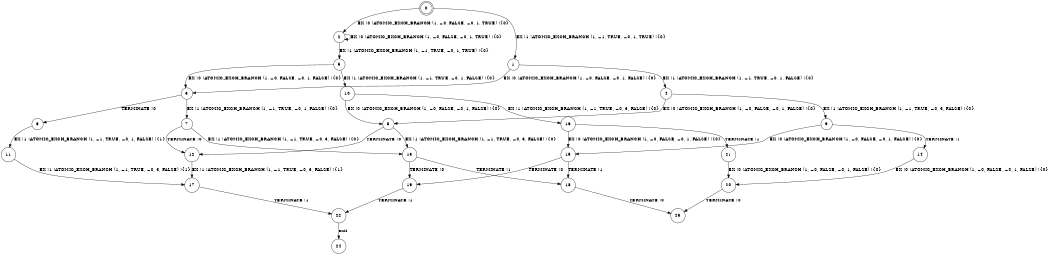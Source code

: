 digraph BCG {
size = "7, 10.5";
center = TRUE;
node [shape = circle];
0 [peripheries = 2];
0 -> 1 [label = "EX !1 !ATOMIC_EXCH_BRANCH (1, +1, TRUE, +0, 1, TRUE) !{0}"];
0 -> 2 [label = "EX !0 !ATOMIC_EXCH_BRANCH (1, +0, FALSE, +0, 1, TRUE) !{0}"];
1 -> 3 [label = "EX !0 !ATOMIC_EXCH_BRANCH (1, +0, FALSE, +0, 1, FALSE) !{0}"];
1 -> 4 [label = "EX !1 !ATOMIC_EXCH_BRANCH (1, +1, TRUE, +0, 1, FALSE) !{0}"];
2 -> 5 [label = "EX !1 !ATOMIC_EXCH_BRANCH (1, +1, TRUE, +0, 1, TRUE) !{0}"];
2 -> 2 [label = "EX !0 !ATOMIC_EXCH_BRANCH (1, +0, FALSE, +0, 1, TRUE) !{0}"];
3 -> 6 [label = "TERMINATE !0"];
3 -> 7 [label = "EX !1 !ATOMIC_EXCH_BRANCH (1, +1, TRUE, +0, 1, FALSE) !{0}"];
4 -> 8 [label = "EX !0 !ATOMIC_EXCH_BRANCH (1, +0, FALSE, +0, 1, FALSE) !{0}"];
4 -> 9 [label = "EX !1 !ATOMIC_EXCH_BRANCH (1, +1, TRUE, +0, 3, FALSE) !{0}"];
5 -> 10 [label = "EX !1 !ATOMIC_EXCH_BRANCH (1, +1, TRUE, +0, 1, FALSE) !{0}"];
5 -> 3 [label = "EX !0 !ATOMIC_EXCH_BRANCH (1, +0, FALSE, +0, 1, FALSE) !{0}"];
6 -> 11 [label = "EX !1 !ATOMIC_EXCH_BRANCH (1, +1, TRUE, +0, 1, FALSE) !{1}"];
7 -> 12 [label = "TERMINATE !0"];
7 -> 13 [label = "EX !1 !ATOMIC_EXCH_BRANCH (1, +1, TRUE, +0, 3, FALSE) !{0}"];
8 -> 12 [label = "TERMINATE !0"];
8 -> 13 [label = "EX !1 !ATOMIC_EXCH_BRANCH (1, +1, TRUE, +0, 3, FALSE) !{0}"];
9 -> 14 [label = "TERMINATE !1"];
9 -> 15 [label = "EX !0 !ATOMIC_EXCH_BRANCH (1, +0, FALSE, +0, 1, FALSE) !{0}"];
10 -> 16 [label = "EX !1 !ATOMIC_EXCH_BRANCH (1, +1, TRUE, +0, 3, FALSE) !{0}"];
10 -> 8 [label = "EX !0 !ATOMIC_EXCH_BRANCH (1, +0, FALSE, +0, 1, FALSE) !{0}"];
11 -> 17 [label = "EX !1 !ATOMIC_EXCH_BRANCH (1, +1, TRUE, +0, 3, FALSE) !{1}"];
12 -> 17 [label = "EX !1 !ATOMIC_EXCH_BRANCH (1, +1, TRUE, +0, 3, FALSE) !{1}"];
13 -> 18 [label = "TERMINATE !1"];
13 -> 19 [label = "TERMINATE !0"];
14 -> 20 [label = "EX !0 !ATOMIC_EXCH_BRANCH (1, +0, FALSE, +0, 1, FALSE) !{0}"];
15 -> 18 [label = "TERMINATE !1"];
15 -> 19 [label = "TERMINATE !0"];
16 -> 21 [label = "TERMINATE !1"];
16 -> 15 [label = "EX !0 !ATOMIC_EXCH_BRANCH (1, +0, FALSE, +0, 1, FALSE) !{0}"];
17 -> 22 [label = "TERMINATE !1"];
18 -> 23 [label = "TERMINATE !0"];
19 -> 22 [label = "TERMINATE !1"];
20 -> 23 [label = "TERMINATE !0"];
21 -> 20 [label = "EX !0 !ATOMIC_EXCH_BRANCH (1, +0, FALSE, +0, 1, FALSE) !{0}"];
22 -> 24 [label = "exit"];
}

